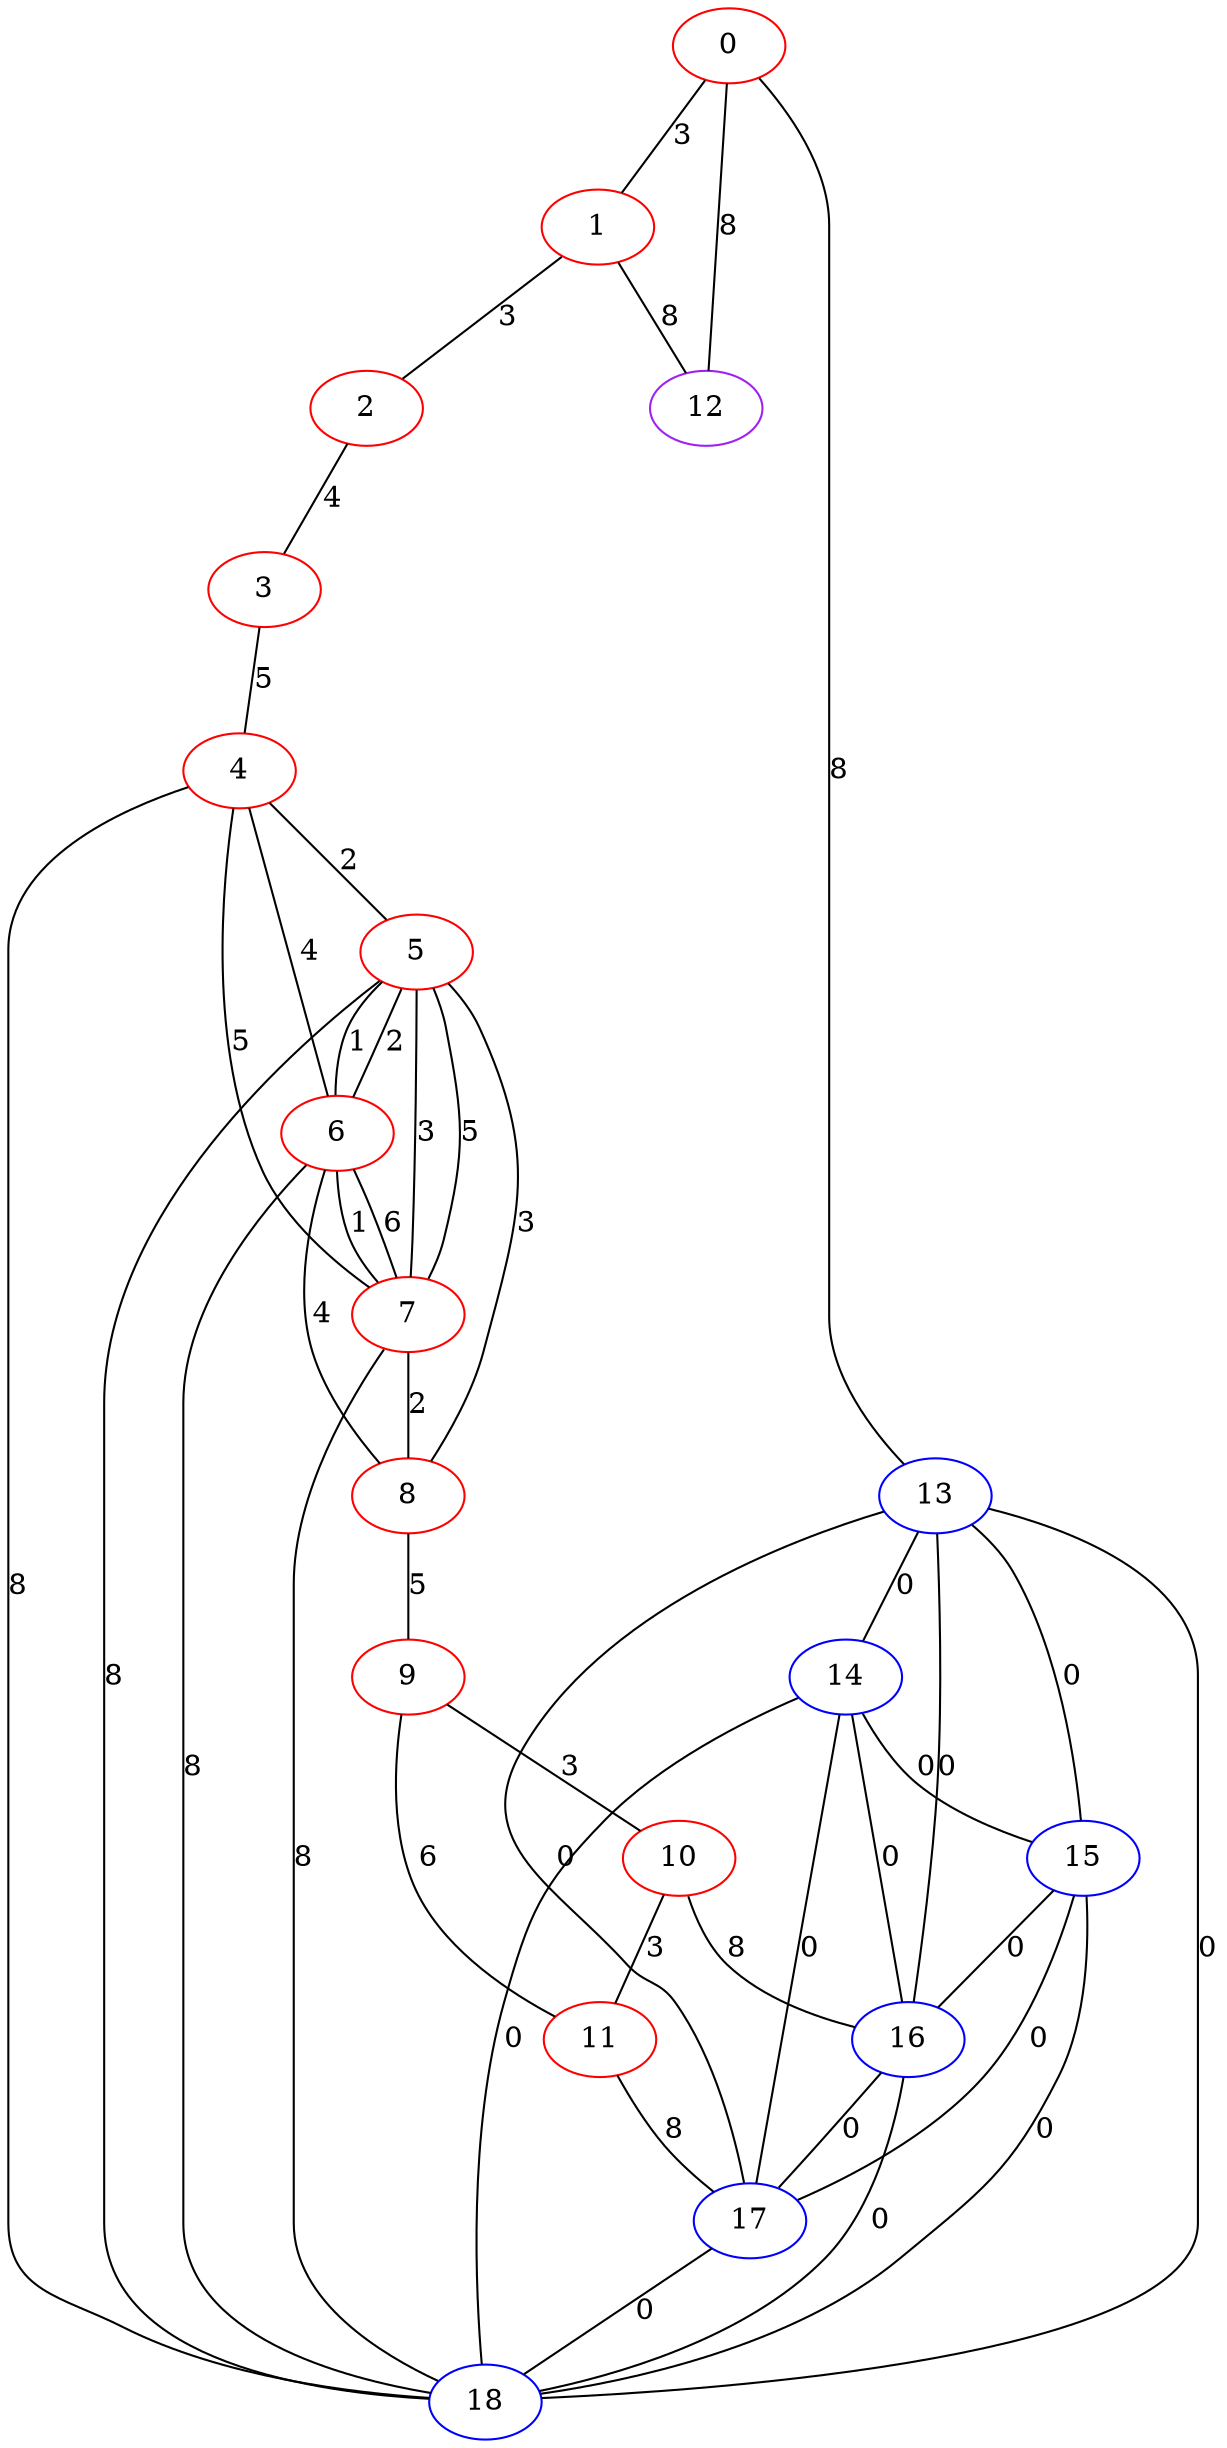 graph "" {
0 [color=red, weight=1];
1 [color=red, weight=1];
2 [color=red, weight=1];
3 [color=red, weight=1];
4 [color=red, weight=1];
5 [color=red, weight=1];
6 [color=red, weight=1];
7 [color=red, weight=1];
8 [color=red, weight=1];
9 [color=red, weight=1];
10 [color=red, weight=1];
11 [color=red, weight=1];
12 [color=purple, weight=4];
13 [color=blue, weight=3];
14 [color=blue, weight=3];
15 [color=blue, weight=3];
16 [color=blue, weight=3];
17 [color=blue, weight=3];
18 [color=blue, weight=3];
0 -- 1  [key=0, label=3];
0 -- 12  [key=0, label=8];
0 -- 13  [key=0, label=8];
1 -- 2  [key=0, label=3];
1 -- 12  [key=0, label=8];
2 -- 3  [key=0, label=4];
3 -- 4  [key=0, label=5];
4 -- 18  [key=0, label=8];
4 -- 5  [key=0, label=2];
4 -- 6  [key=0, label=4];
4 -- 7  [key=0, label=5];
5 -- 8  [key=0, label=3];
5 -- 18  [key=0, label=8];
5 -- 6  [key=0, label=2];
5 -- 6  [key=1, label=1];
5 -- 7  [key=0, label=3];
5 -- 7  [key=1, label=5];
6 -- 8  [key=0, label=4];
6 -- 18  [key=0, label=8];
6 -- 7  [key=0, label=1];
6 -- 7  [key=1, label=6];
7 -- 8  [key=0, label=2];
7 -- 18  [key=0, label=8];
8 -- 9  [key=0, label=5];
9 -- 10  [key=0, label=3];
9 -- 11  [key=0, label=6];
10 -- 16  [key=0, label=8];
10 -- 11  [key=0, label=3];
11 -- 17  [key=0, label=8];
13 -- 14  [key=0, label=0];
13 -- 15  [key=0, label=0];
13 -- 16  [key=0, label=0];
13 -- 17  [key=0, label=0];
13 -- 18  [key=0, label=0];
14 -- 16  [key=0, label=0];
14 -- 17  [key=0, label=0];
14 -- 18  [key=0, label=0];
14 -- 15  [key=0, label=0];
15 -- 16  [key=0, label=0];
15 -- 17  [key=0, label=0];
15 -- 18  [key=0, label=0];
16 -- 17  [key=0, label=0];
16 -- 18  [key=0, label=0];
17 -- 18  [key=0, label=0];
}
